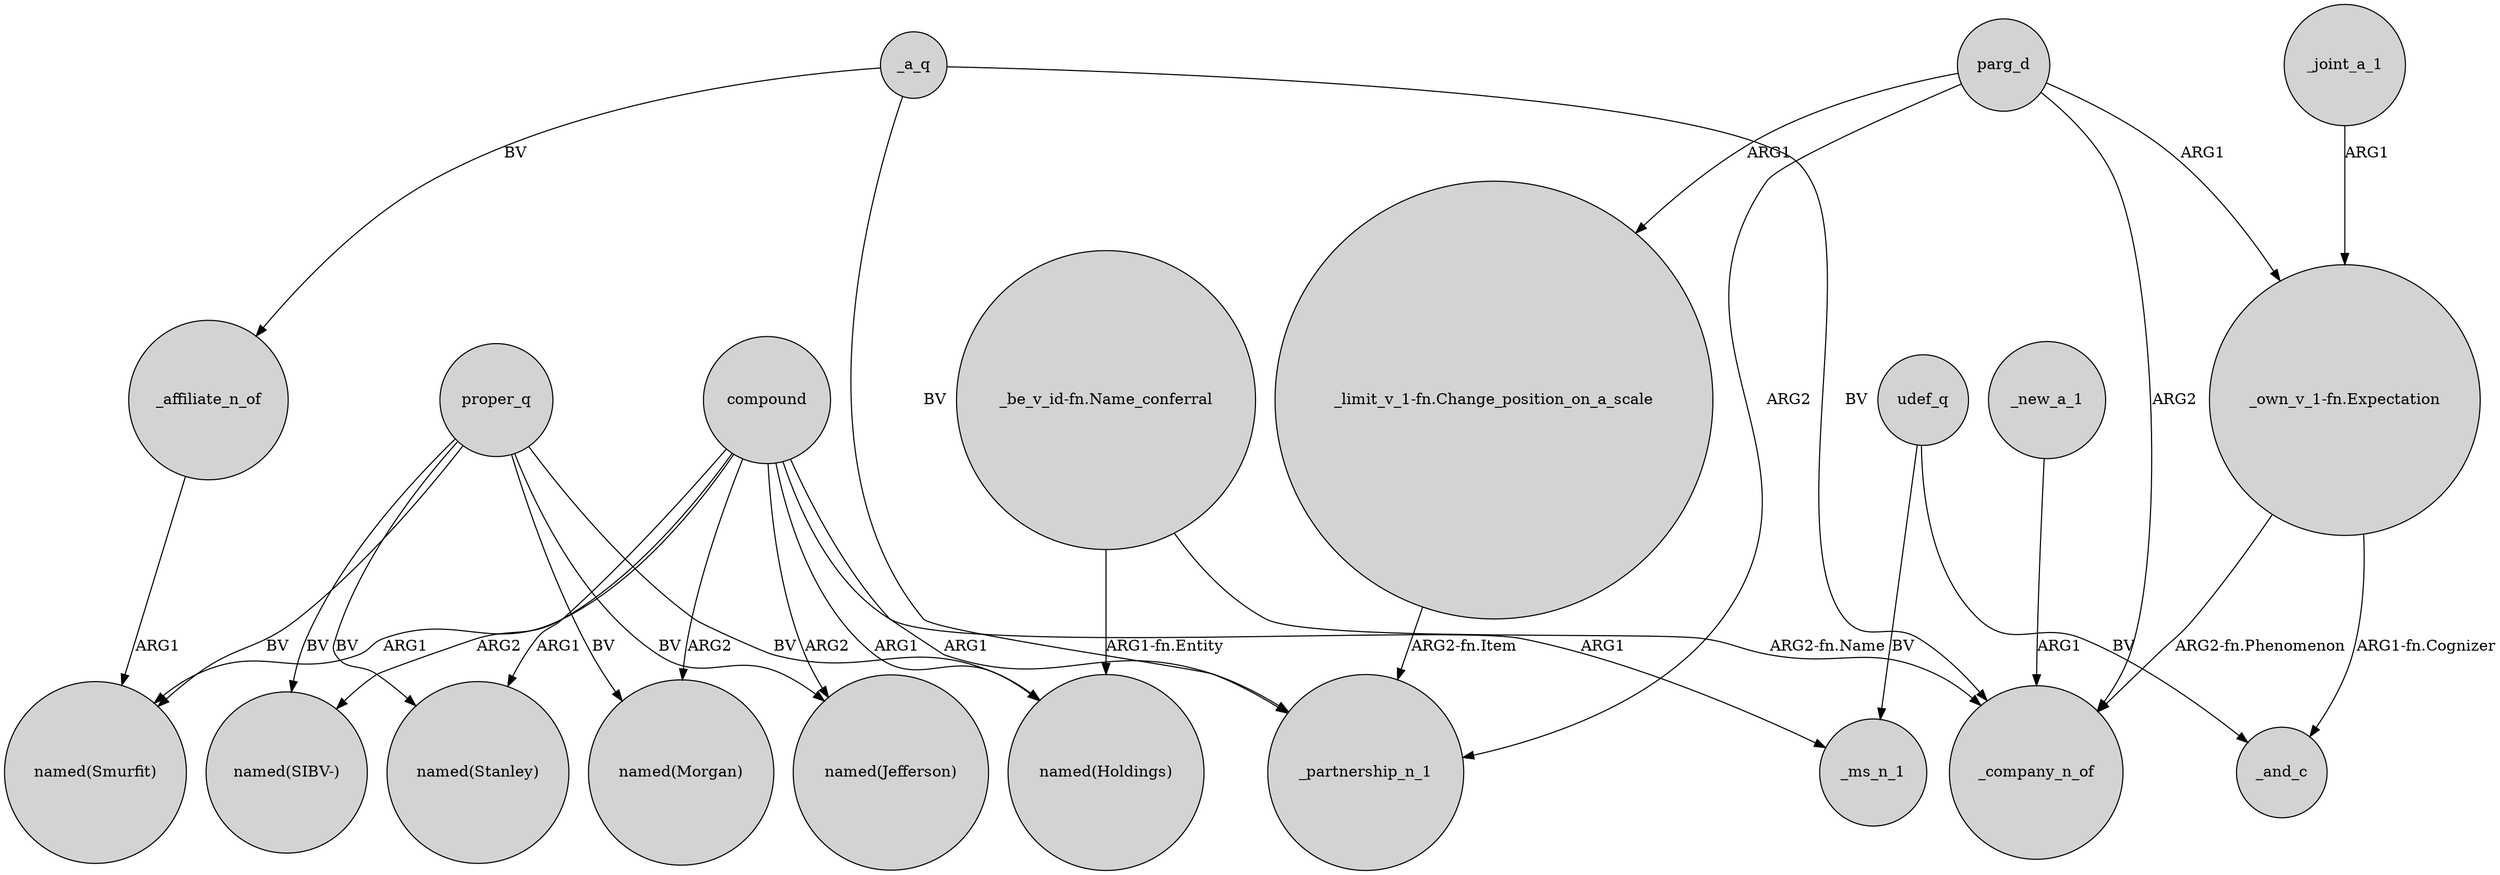 digraph {
	node [shape=circle style=filled]
	_affiliate_n_of -> "named(Smurfit)" [label=ARG1]
	parg_d -> _partnership_n_1 [label=ARG2]
	compound -> "named(SIBV-)" [label=ARG2]
	parg_d -> "_limit_v_1-fn.Change_position_on_a_scale" [label=ARG1]
	compound -> "named(Smurfit)" [label=ARG1]
	proper_q -> "named(Smurfit)" [label=BV]
	parg_d -> "_own_v_1-fn.Expectation" [label=ARG1]
	proper_q -> "named(Stanley)" [label=BV]
	_a_q -> _company_n_of [label=BV]
	parg_d -> _company_n_of [label=ARG2]
	compound -> _ms_n_1 [label=ARG1]
	udef_q -> _and_c [label=BV]
	_a_q -> _partnership_n_1 [label=BV]
	compound -> "named(Jefferson)" [label=ARG2]
	"_be_v_id-fn.Name_conferral" -> _company_n_of [label="ARG2-fn.Name"]
	compound -> _partnership_n_1 [label=ARG1]
	proper_q -> "named(Holdings)" [label=BV]
	compound -> "named(Morgan)" [label=ARG2]
	"_own_v_1-fn.Expectation" -> _company_n_of [label="ARG2-fn.Phenomenon"]
	proper_q -> "named(SIBV-)" [label=BV]
	udef_q -> _ms_n_1 [label=BV]
	proper_q -> "named(Jefferson)" [label=BV]
	_joint_a_1 -> "_own_v_1-fn.Expectation" [label=ARG1]
	_a_q -> _affiliate_n_of [label=BV]
	compound -> "named(Holdings)" [label=ARG1]
	_new_a_1 -> _company_n_of [label=ARG1]
	proper_q -> "named(Morgan)" [label=BV]
	compound -> "named(Stanley)" [label=ARG1]
	"_limit_v_1-fn.Change_position_on_a_scale" -> _partnership_n_1 [label="ARG2-fn.Item"]
	"_own_v_1-fn.Expectation" -> _and_c [label="ARG1-fn.Cognizer"]
	"_be_v_id-fn.Name_conferral" -> "named(Holdings)" [label="ARG1-fn.Entity"]
}

